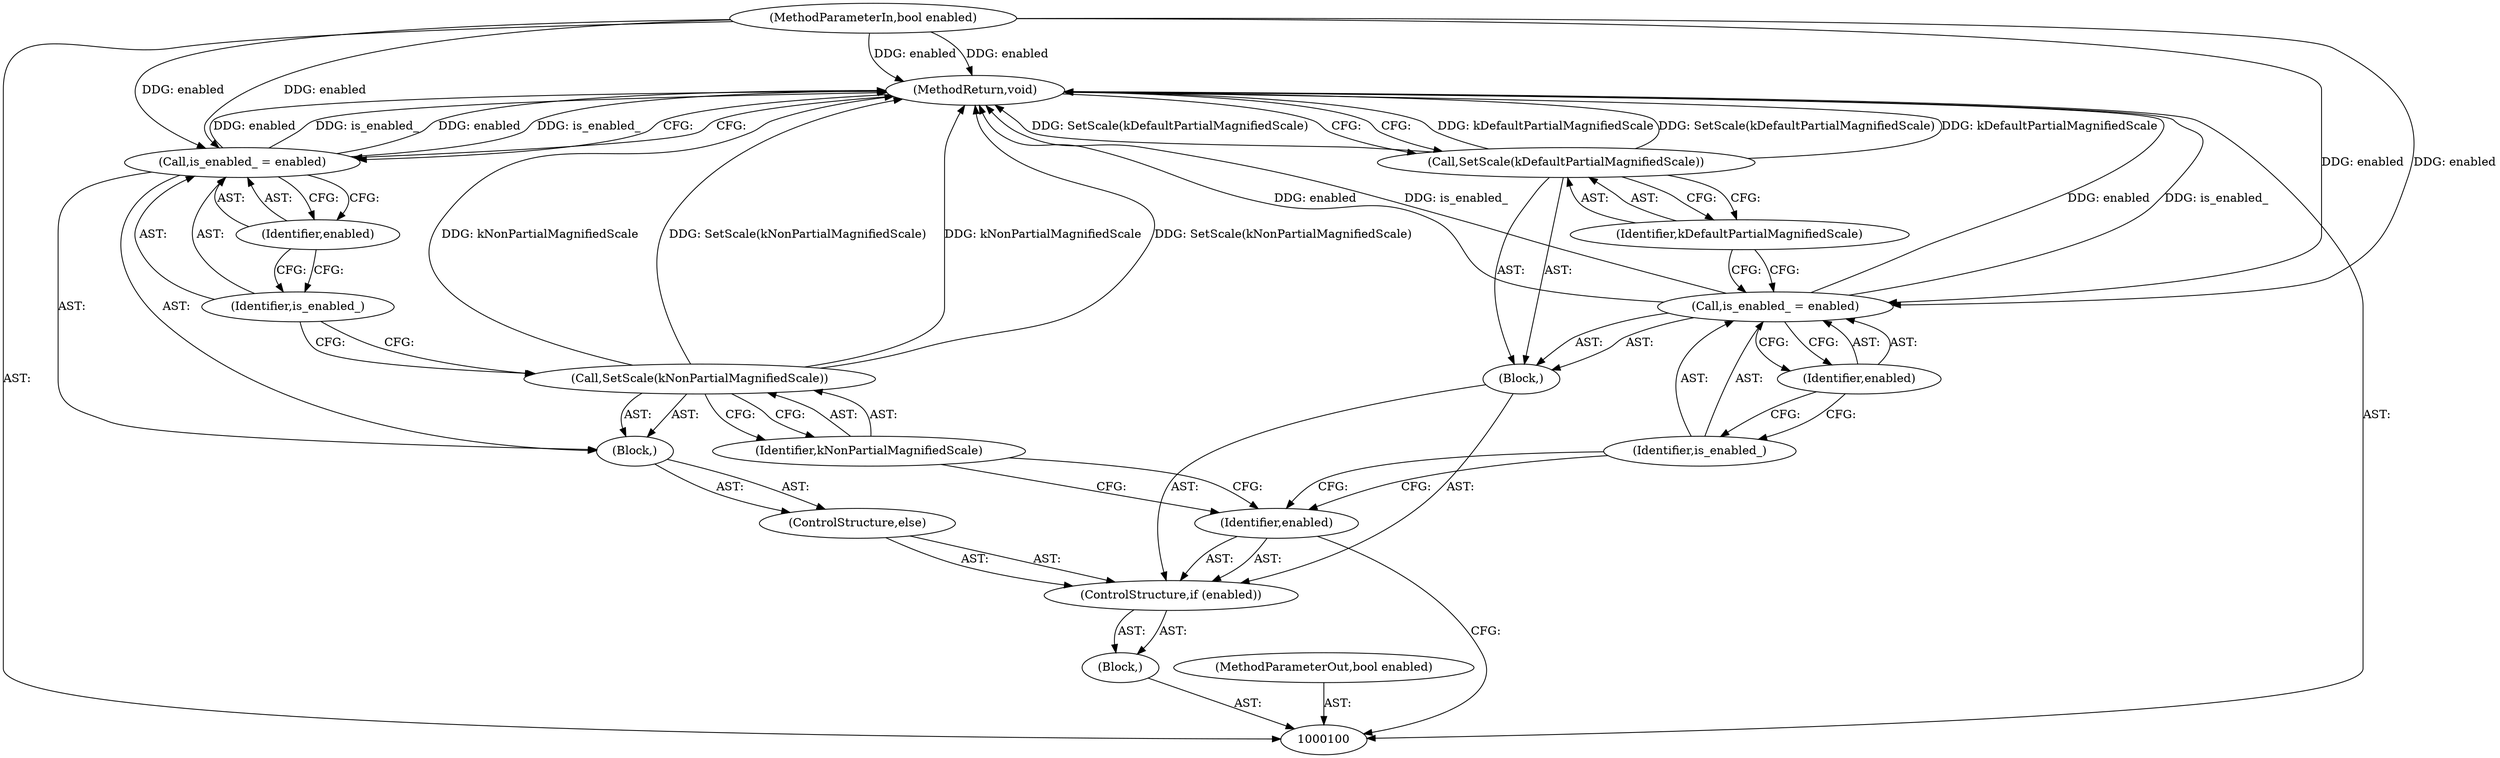 digraph "1_Chrome_62b8b6e168a12263aab6b88dbef0b900cc37309f_14" {
"1000118" [label="(MethodReturn,void)"];
"1000101" [label="(MethodParameterIn,bool enabled)"];
"1000132" [label="(MethodParameterOut,bool enabled)"];
"1000102" [label="(Block,)"];
"1000105" [label="(Block,)"];
"1000103" [label="(ControlStructure,if (enabled))"];
"1000104" [label="(Identifier,enabled)"];
"1000108" [label="(Identifier,enabled)"];
"1000106" [label="(Call,is_enabled_ = enabled)"];
"1000107" [label="(Identifier,is_enabled_)"];
"1000110" [label="(Identifier,kDefaultPartialMagnifiedScale)"];
"1000109" [label="(Call,SetScale(kDefaultPartialMagnifiedScale))"];
"1000111" [label="(ControlStructure,else)"];
"1000112" [label="(Block,)"];
"1000114" [label="(Identifier,kNonPartialMagnifiedScale)"];
"1000113" [label="(Call,SetScale(kNonPartialMagnifiedScale))"];
"1000117" [label="(Identifier,enabled)"];
"1000115" [label="(Call,is_enabled_ = enabled)"];
"1000116" [label="(Identifier,is_enabled_)"];
"1000118" -> "1000100"  [label="AST: "];
"1000118" -> "1000109"  [label="CFG: "];
"1000118" -> "1000115"  [label="CFG: "];
"1000115" -> "1000118"  [label="DDG: enabled"];
"1000115" -> "1000118"  [label="DDG: is_enabled_"];
"1000106" -> "1000118"  [label="DDG: enabled"];
"1000106" -> "1000118"  [label="DDG: is_enabled_"];
"1000113" -> "1000118"  [label="DDG: kNonPartialMagnifiedScale"];
"1000113" -> "1000118"  [label="DDG: SetScale(kNonPartialMagnifiedScale)"];
"1000101" -> "1000118"  [label="DDG: enabled"];
"1000109" -> "1000118"  [label="DDG: kDefaultPartialMagnifiedScale"];
"1000109" -> "1000118"  [label="DDG: SetScale(kDefaultPartialMagnifiedScale)"];
"1000101" -> "1000100"  [label="AST: "];
"1000101" -> "1000118"  [label="DDG: enabled"];
"1000101" -> "1000106"  [label="DDG: enabled"];
"1000101" -> "1000115"  [label="DDG: enabled"];
"1000132" -> "1000100"  [label="AST: "];
"1000102" -> "1000100"  [label="AST: "];
"1000103" -> "1000102"  [label="AST: "];
"1000105" -> "1000103"  [label="AST: "];
"1000106" -> "1000105"  [label="AST: "];
"1000109" -> "1000105"  [label="AST: "];
"1000103" -> "1000102"  [label="AST: "];
"1000104" -> "1000103"  [label="AST: "];
"1000105" -> "1000103"  [label="AST: "];
"1000111" -> "1000103"  [label="AST: "];
"1000104" -> "1000103"  [label="AST: "];
"1000104" -> "1000100"  [label="CFG: "];
"1000107" -> "1000104"  [label="CFG: "];
"1000114" -> "1000104"  [label="CFG: "];
"1000108" -> "1000106"  [label="AST: "];
"1000108" -> "1000107"  [label="CFG: "];
"1000106" -> "1000108"  [label="CFG: "];
"1000106" -> "1000105"  [label="AST: "];
"1000106" -> "1000108"  [label="CFG: "];
"1000107" -> "1000106"  [label="AST: "];
"1000108" -> "1000106"  [label="AST: "];
"1000110" -> "1000106"  [label="CFG: "];
"1000106" -> "1000118"  [label="DDG: enabled"];
"1000106" -> "1000118"  [label="DDG: is_enabled_"];
"1000101" -> "1000106"  [label="DDG: enabled"];
"1000107" -> "1000106"  [label="AST: "];
"1000107" -> "1000104"  [label="CFG: "];
"1000108" -> "1000107"  [label="CFG: "];
"1000110" -> "1000109"  [label="AST: "];
"1000110" -> "1000106"  [label="CFG: "];
"1000109" -> "1000110"  [label="CFG: "];
"1000109" -> "1000105"  [label="AST: "];
"1000109" -> "1000110"  [label="CFG: "];
"1000110" -> "1000109"  [label="AST: "];
"1000118" -> "1000109"  [label="CFG: "];
"1000109" -> "1000118"  [label="DDG: kDefaultPartialMagnifiedScale"];
"1000109" -> "1000118"  [label="DDG: SetScale(kDefaultPartialMagnifiedScale)"];
"1000111" -> "1000103"  [label="AST: "];
"1000112" -> "1000111"  [label="AST: "];
"1000112" -> "1000111"  [label="AST: "];
"1000113" -> "1000112"  [label="AST: "];
"1000115" -> "1000112"  [label="AST: "];
"1000114" -> "1000113"  [label="AST: "];
"1000114" -> "1000104"  [label="CFG: "];
"1000113" -> "1000114"  [label="CFG: "];
"1000113" -> "1000112"  [label="AST: "];
"1000113" -> "1000114"  [label="CFG: "];
"1000114" -> "1000113"  [label="AST: "];
"1000116" -> "1000113"  [label="CFG: "];
"1000113" -> "1000118"  [label="DDG: kNonPartialMagnifiedScale"];
"1000113" -> "1000118"  [label="DDG: SetScale(kNonPartialMagnifiedScale)"];
"1000117" -> "1000115"  [label="AST: "];
"1000117" -> "1000116"  [label="CFG: "];
"1000115" -> "1000117"  [label="CFG: "];
"1000115" -> "1000112"  [label="AST: "];
"1000115" -> "1000117"  [label="CFG: "];
"1000116" -> "1000115"  [label="AST: "];
"1000117" -> "1000115"  [label="AST: "];
"1000118" -> "1000115"  [label="CFG: "];
"1000115" -> "1000118"  [label="DDG: enabled"];
"1000115" -> "1000118"  [label="DDG: is_enabled_"];
"1000101" -> "1000115"  [label="DDG: enabled"];
"1000116" -> "1000115"  [label="AST: "];
"1000116" -> "1000113"  [label="CFG: "];
"1000117" -> "1000116"  [label="CFG: "];
}
